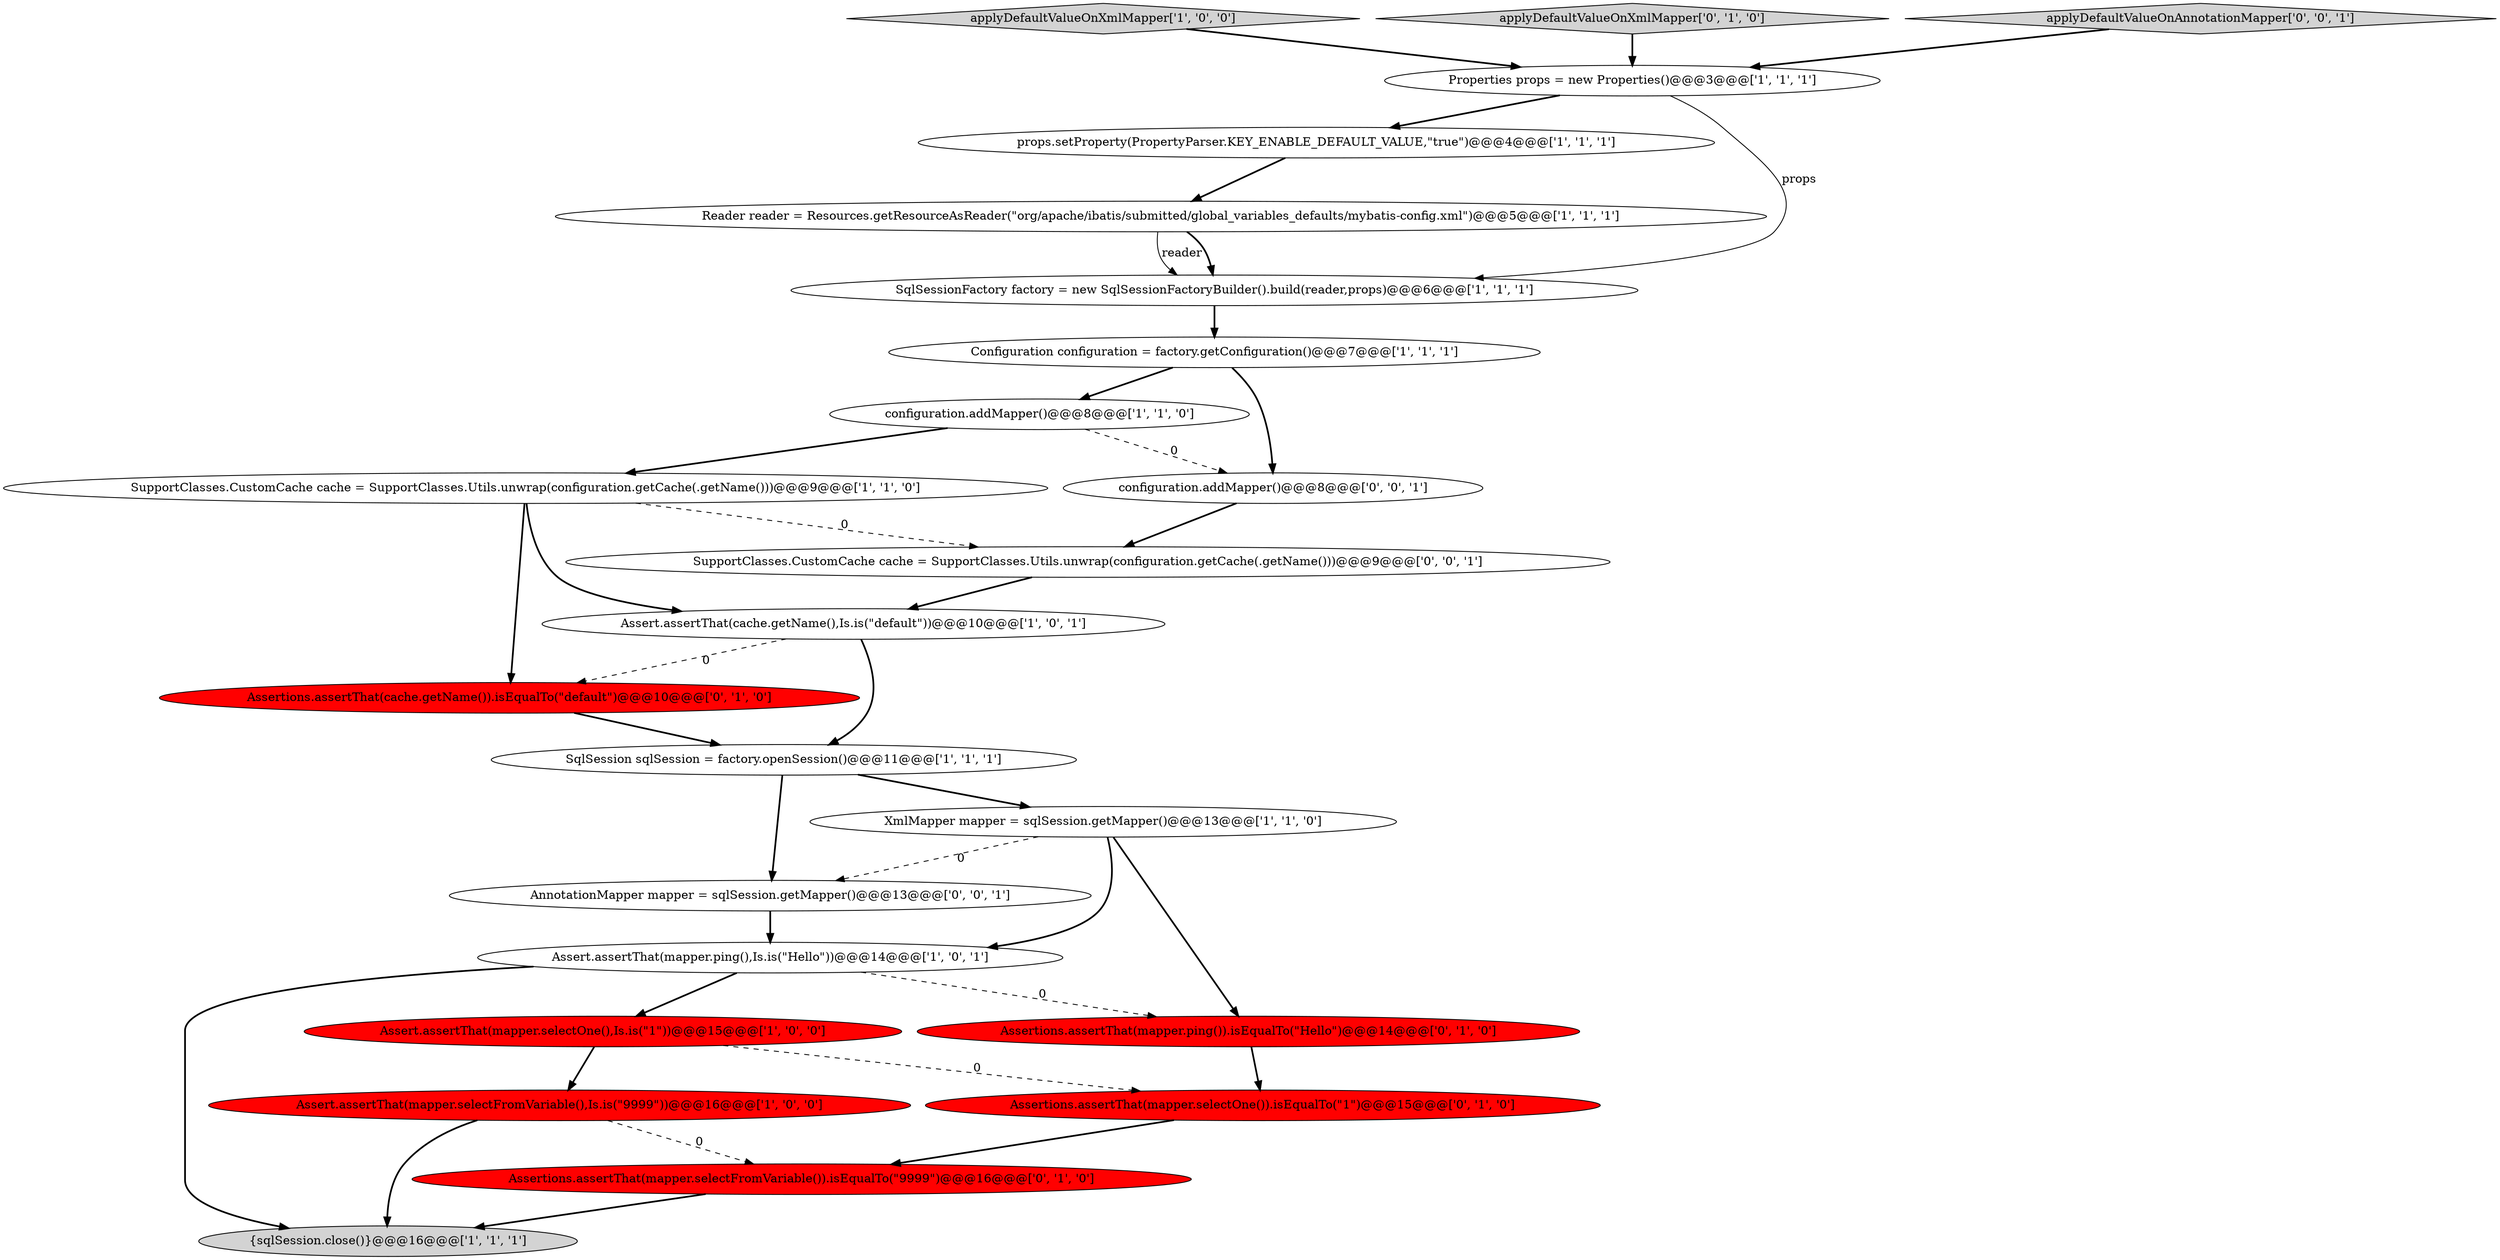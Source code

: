 digraph {
4 [style = filled, label = "Reader reader = Resources.getResourceAsReader(\"org/apache/ibatis/submitted/global_variables_defaults/mybatis-config.xml\")@@@5@@@['1', '1', '1']", fillcolor = white, shape = ellipse image = "AAA0AAABBB1BBB"];
9 [style = filled, label = "Properties props = new Properties()@@@3@@@['1', '1', '1']", fillcolor = white, shape = ellipse image = "AAA0AAABBB1BBB"];
2 [style = filled, label = "Assert.assertThat(mapper.ping(),Is.is(\"Hello\"))@@@14@@@['1', '0', '1']", fillcolor = white, shape = ellipse image = "AAA0AAABBB1BBB"];
18 [style = filled, label = "Assertions.assertThat(cache.getName()).isEqualTo(\"default\")@@@10@@@['0', '1', '0']", fillcolor = red, shape = ellipse image = "AAA1AAABBB2BBB"];
10 [style = filled, label = "props.setProperty(PropertyParser.KEY_ENABLE_DEFAULT_VALUE,\"true\")@@@4@@@['1', '1', '1']", fillcolor = white, shape = ellipse image = "AAA0AAABBB1BBB"];
14 [style = filled, label = "applyDefaultValueOnXmlMapper['1', '0', '0']", fillcolor = lightgray, shape = diamond image = "AAA0AAABBB1BBB"];
5 [style = filled, label = "SqlSessionFactory factory = new SqlSessionFactoryBuilder().build(reader,props)@@@6@@@['1', '1', '1']", fillcolor = white, shape = ellipse image = "AAA0AAABBB1BBB"];
1 [style = filled, label = "Assert.assertThat(mapper.selectOne(),Is.is(\"1\"))@@@15@@@['1', '0', '0']", fillcolor = red, shape = ellipse image = "AAA1AAABBB1BBB"];
13 [style = filled, label = "SupportClasses.CustomCache cache = SupportClasses.Utils.unwrap(configuration.getCache(.getName()))@@@9@@@['1', '1', '0']", fillcolor = white, shape = ellipse image = "AAA0AAABBB1BBB"];
17 [style = filled, label = "applyDefaultValueOnXmlMapper['0', '1', '0']", fillcolor = lightgray, shape = diamond image = "AAA0AAABBB2BBB"];
20 [style = filled, label = "applyDefaultValueOnAnnotationMapper['0', '0', '1']", fillcolor = lightgray, shape = diamond image = "AAA0AAABBB3BBB"];
6 [style = filled, label = "configuration.addMapper()@@@8@@@['1', '1', '0']", fillcolor = white, shape = ellipse image = "AAA0AAABBB1BBB"];
7 [style = filled, label = "Assert.assertThat(cache.getName(),Is.is(\"default\"))@@@10@@@['1', '0', '1']", fillcolor = white, shape = ellipse image = "AAA0AAABBB1BBB"];
8 [style = filled, label = "Configuration configuration = factory.getConfiguration()@@@7@@@['1', '1', '1']", fillcolor = white, shape = ellipse image = "AAA0AAABBB1BBB"];
22 [style = filled, label = "configuration.addMapper()@@@8@@@['0', '0', '1']", fillcolor = white, shape = ellipse image = "AAA0AAABBB3BBB"];
0 [style = filled, label = "SqlSession sqlSession = factory.openSession()@@@11@@@['1', '1', '1']", fillcolor = white, shape = ellipse image = "AAA0AAABBB1BBB"];
23 [style = filled, label = "AnnotationMapper mapper = sqlSession.getMapper()@@@13@@@['0', '0', '1']", fillcolor = white, shape = ellipse image = "AAA0AAABBB3BBB"];
19 [style = filled, label = "Assertions.assertThat(mapper.ping()).isEqualTo(\"Hello\")@@@14@@@['0', '1', '0']", fillcolor = red, shape = ellipse image = "AAA1AAABBB2BBB"];
3 [style = filled, label = "XmlMapper mapper = sqlSession.getMapper()@@@13@@@['1', '1', '0']", fillcolor = white, shape = ellipse image = "AAA0AAABBB1BBB"];
11 [style = filled, label = "Assert.assertThat(mapper.selectFromVariable(),Is.is(\"9999\"))@@@16@@@['1', '0', '0']", fillcolor = red, shape = ellipse image = "AAA1AAABBB1BBB"];
12 [style = filled, label = "{sqlSession.close()}@@@16@@@['1', '1', '1']", fillcolor = lightgray, shape = ellipse image = "AAA0AAABBB1BBB"];
15 [style = filled, label = "Assertions.assertThat(mapper.selectFromVariable()).isEqualTo(\"9999\")@@@16@@@['0', '1', '0']", fillcolor = red, shape = ellipse image = "AAA1AAABBB2BBB"];
16 [style = filled, label = "Assertions.assertThat(mapper.selectOne()).isEqualTo(\"1\")@@@15@@@['0', '1', '0']", fillcolor = red, shape = ellipse image = "AAA1AAABBB2BBB"];
21 [style = filled, label = "SupportClasses.CustomCache cache = SupportClasses.Utils.unwrap(configuration.getCache(.getName()))@@@9@@@['0', '0', '1']", fillcolor = white, shape = ellipse image = "AAA0AAABBB3BBB"];
0->3 [style = bold, label=""];
16->15 [style = bold, label=""];
5->8 [style = bold, label=""];
9->5 [style = solid, label="props"];
2->19 [style = dashed, label="0"];
7->18 [style = dashed, label="0"];
20->9 [style = bold, label=""];
11->15 [style = dashed, label="0"];
2->1 [style = bold, label=""];
4->5 [style = solid, label="reader"];
17->9 [style = bold, label=""];
22->21 [style = bold, label=""];
8->6 [style = bold, label=""];
7->0 [style = bold, label=""];
11->12 [style = bold, label=""];
9->10 [style = bold, label=""];
6->22 [style = dashed, label="0"];
2->12 [style = bold, label=""];
1->11 [style = bold, label=""];
19->16 [style = bold, label=""];
8->22 [style = bold, label=""];
3->23 [style = dashed, label="0"];
13->21 [style = dashed, label="0"];
0->23 [style = bold, label=""];
3->2 [style = bold, label=""];
3->19 [style = bold, label=""];
13->7 [style = bold, label=""];
1->16 [style = dashed, label="0"];
6->13 [style = bold, label=""];
10->4 [style = bold, label=""];
21->7 [style = bold, label=""];
14->9 [style = bold, label=""];
15->12 [style = bold, label=""];
23->2 [style = bold, label=""];
4->5 [style = bold, label=""];
18->0 [style = bold, label=""];
13->18 [style = bold, label=""];
}
